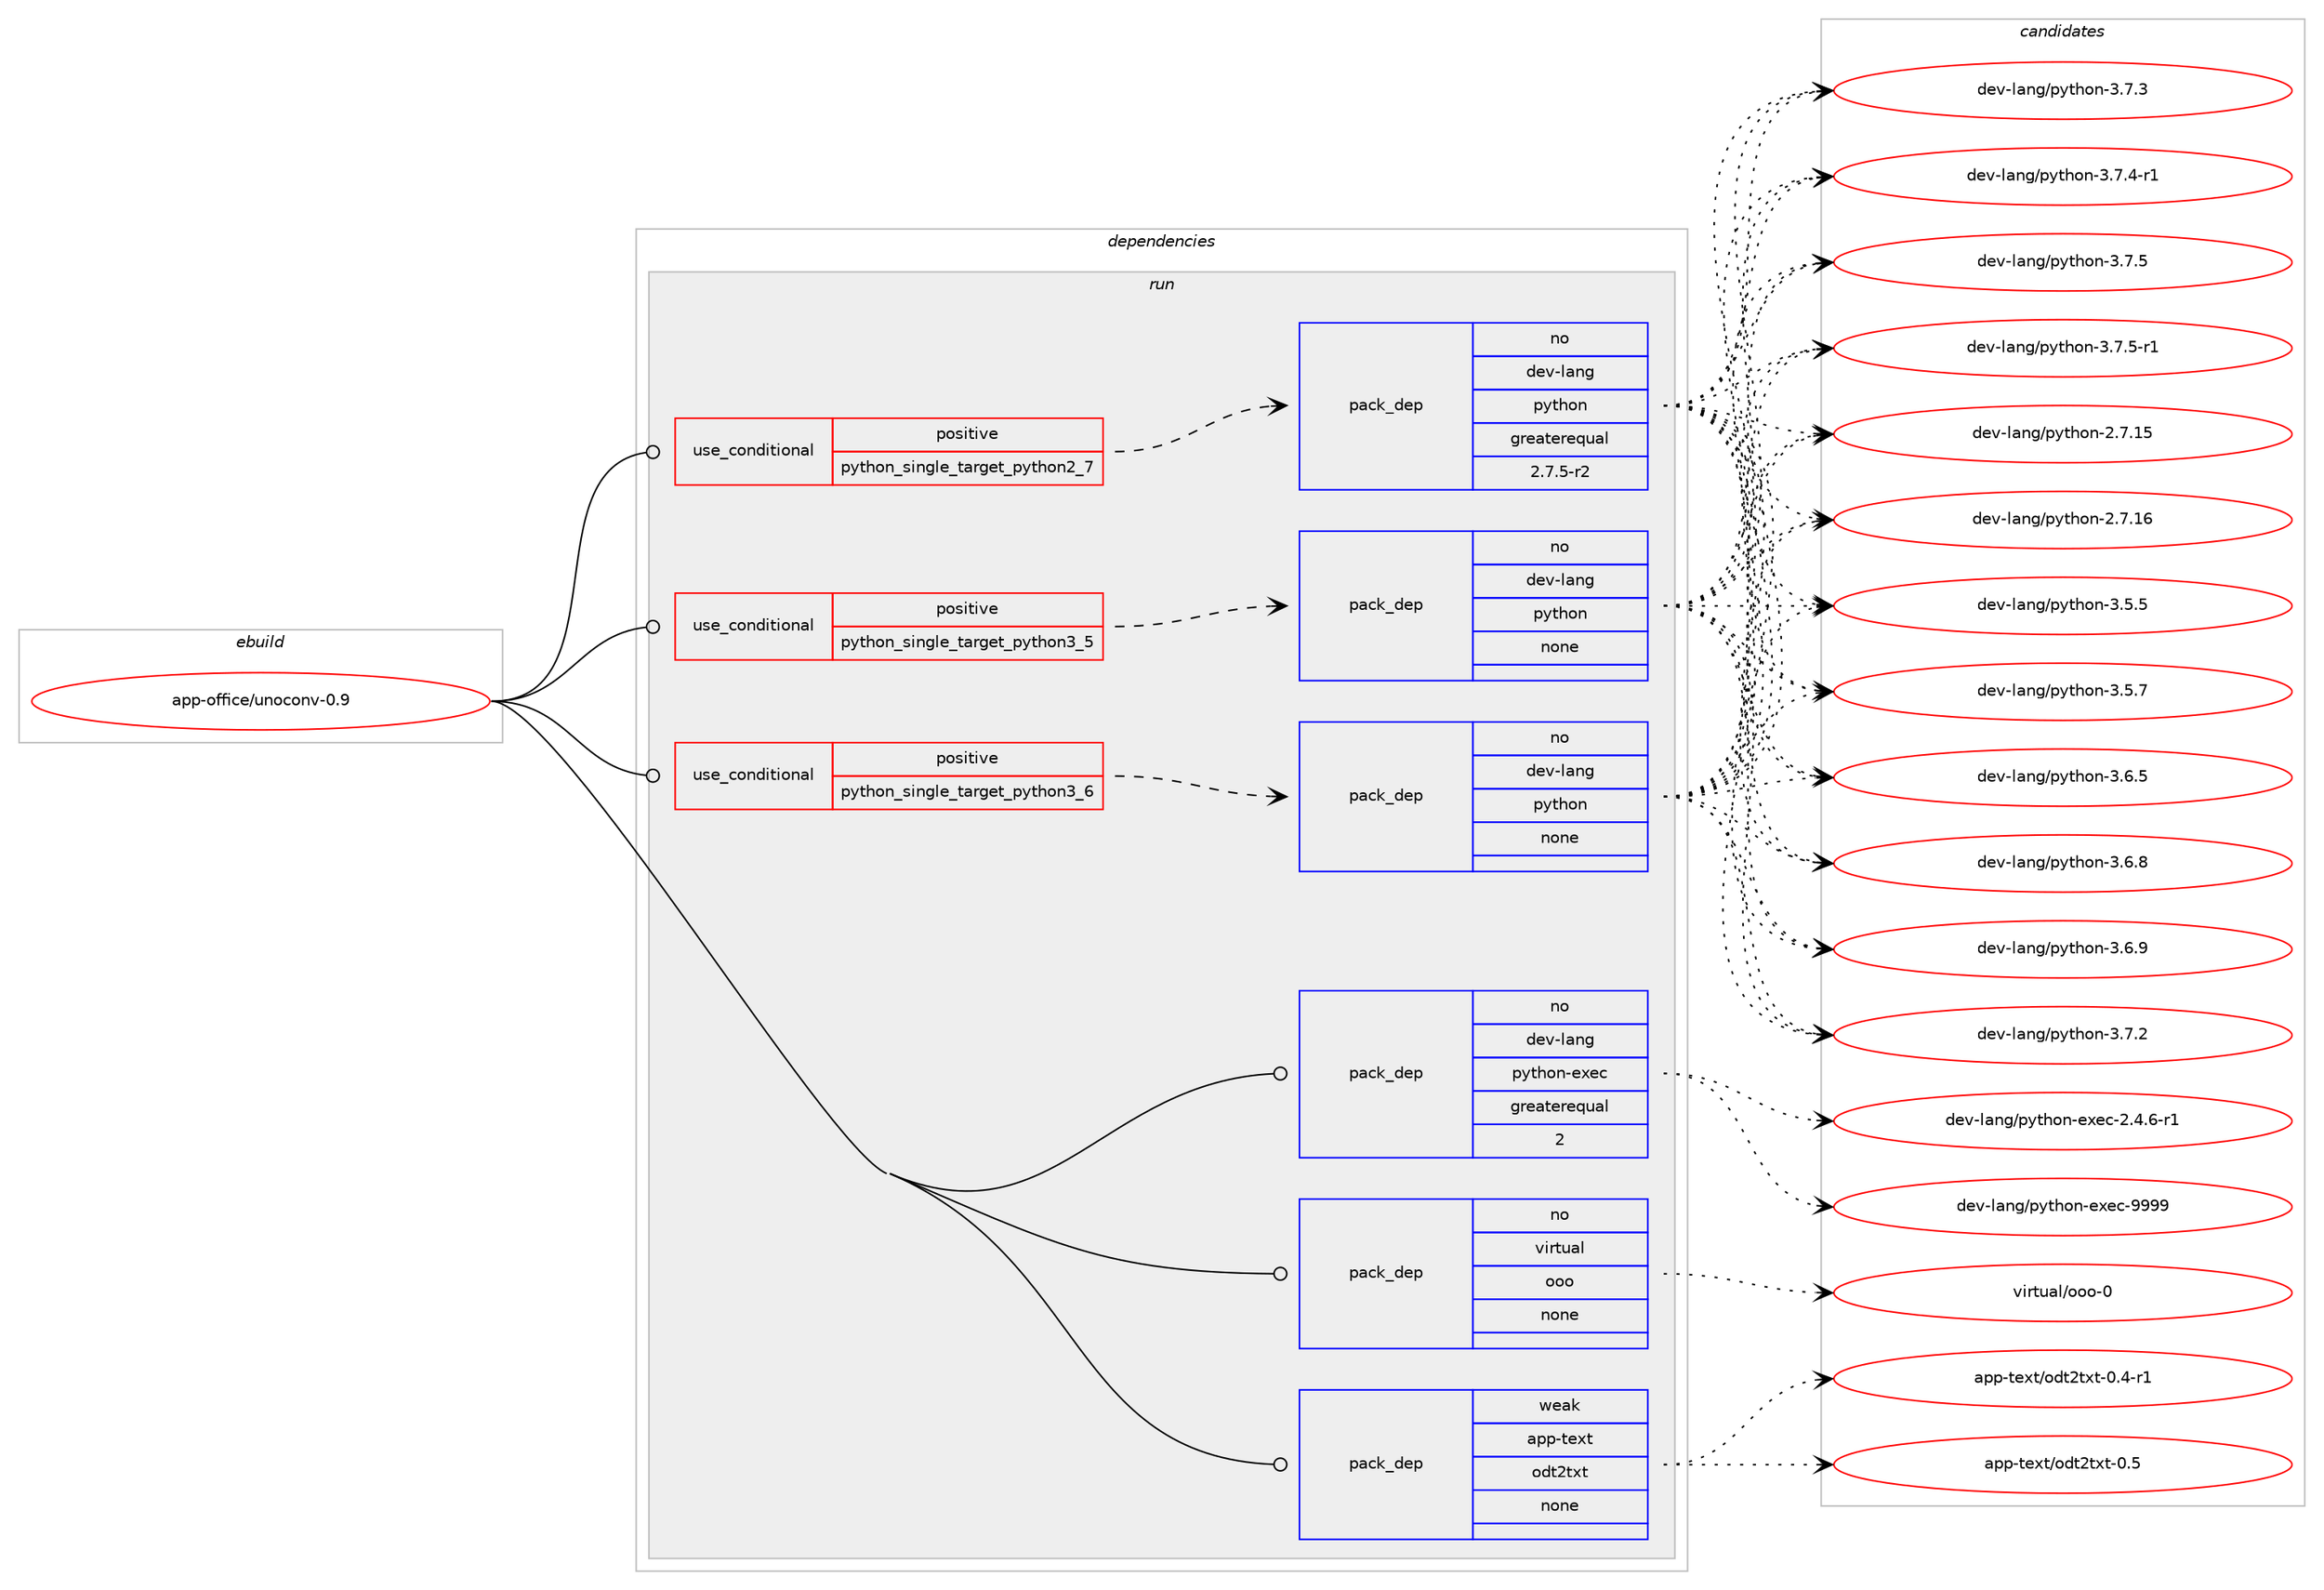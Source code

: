 digraph prolog {

# *************
# Graph options
# *************

newrank=true;
concentrate=true;
compound=true;
graph [rankdir=LR,fontname=Helvetica,fontsize=10,ranksep=1.5];#, ranksep=2.5, nodesep=0.2];
edge  [arrowhead=vee];
node  [fontname=Helvetica,fontsize=10];

# **********
# The ebuild
# **********

subgraph cluster_leftcol {
color=gray;
rank=same;
label=<<i>ebuild</i>>;
id [label="app-office/unoconv-0.9", color=red, width=4, href="../app-office/unoconv-0.9.svg"];
}

# ****************
# The dependencies
# ****************

subgraph cluster_midcol {
color=gray;
label=<<i>dependencies</i>>;
subgraph cluster_compile {
fillcolor="#eeeeee";
style=filled;
label=<<i>compile</i>>;
}
subgraph cluster_compileandrun {
fillcolor="#eeeeee";
style=filled;
label=<<i>compile and run</i>>;
}
subgraph cluster_run {
fillcolor="#eeeeee";
style=filled;
label=<<i>run</i>>;
subgraph cond120278 {
dependency504461 [label=<<TABLE BORDER="0" CELLBORDER="1" CELLSPACING="0" CELLPADDING="4"><TR><TD ROWSPAN="3" CELLPADDING="10">use_conditional</TD></TR><TR><TD>positive</TD></TR><TR><TD>python_single_target_python2_7</TD></TR></TABLE>>, shape=none, color=red];
subgraph pack375071 {
dependency504462 [label=<<TABLE BORDER="0" CELLBORDER="1" CELLSPACING="0" CELLPADDING="4" WIDTH="220"><TR><TD ROWSPAN="6" CELLPADDING="30">pack_dep</TD></TR><TR><TD WIDTH="110">no</TD></TR><TR><TD>dev-lang</TD></TR><TR><TD>python</TD></TR><TR><TD>greaterequal</TD></TR><TR><TD>2.7.5-r2</TD></TR></TABLE>>, shape=none, color=blue];
}
dependency504461:e -> dependency504462:w [weight=20,style="dashed",arrowhead="vee"];
}
id:e -> dependency504461:w [weight=20,style="solid",arrowhead="odot"];
subgraph cond120279 {
dependency504463 [label=<<TABLE BORDER="0" CELLBORDER="1" CELLSPACING="0" CELLPADDING="4"><TR><TD ROWSPAN="3" CELLPADDING="10">use_conditional</TD></TR><TR><TD>positive</TD></TR><TR><TD>python_single_target_python3_5</TD></TR></TABLE>>, shape=none, color=red];
subgraph pack375072 {
dependency504464 [label=<<TABLE BORDER="0" CELLBORDER="1" CELLSPACING="0" CELLPADDING="4" WIDTH="220"><TR><TD ROWSPAN="6" CELLPADDING="30">pack_dep</TD></TR><TR><TD WIDTH="110">no</TD></TR><TR><TD>dev-lang</TD></TR><TR><TD>python</TD></TR><TR><TD>none</TD></TR><TR><TD></TD></TR></TABLE>>, shape=none, color=blue];
}
dependency504463:e -> dependency504464:w [weight=20,style="dashed",arrowhead="vee"];
}
id:e -> dependency504463:w [weight=20,style="solid",arrowhead="odot"];
subgraph cond120280 {
dependency504465 [label=<<TABLE BORDER="0" CELLBORDER="1" CELLSPACING="0" CELLPADDING="4"><TR><TD ROWSPAN="3" CELLPADDING="10">use_conditional</TD></TR><TR><TD>positive</TD></TR><TR><TD>python_single_target_python3_6</TD></TR></TABLE>>, shape=none, color=red];
subgraph pack375073 {
dependency504466 [label=<<TABLE BORDER="0" CELLBORDER="1" CELLSPACING="0" CELLPADDING="4" WIDTH="220"><TR><TD ROWSPAN="6" CELLPADDING="30">pack_dep</TD></TR><TR><TD WIDTH="110">no</TD></TR><TR><TD>dev-lang</TD></TR><TR><TD>python</TD></TR><TR><TD>none</TD></TR><TR><TD></TD></TR></TABLE>>, shape=none, color=blue];
}
dependency504465:e -> dependency504466:w [weight=20,style="dashed",arrowhead="vee"];
}
id:e -> dependency504465:w [weight=20,style="solid",arrowhead="odot"];
subgraph pack375074 {
dependency504467 [label=<<TABLE BORDER="0" CELLBORDER="1" CELLSPACING="0" CELLPADDING="4" WIDTH="220"><TR><TD ROWSPAN="6" CELLPADDING="30">pack_dep</TD></TR><TR><TD WIDTH="110">no</TD></TR><TR><TD>dev-lang</TD></TR><TR><TD>python-exec</TD></TR><TR><TD>greaterequal</TD></TR><TR><TD>2</TD></TR></TABLE>>, shape=none, color=blue];
}
id:e -> dependency504467:w [weight=20,style="solid",arrowhead="odot"];
subgraph pack375075 {
dependency504468 [label=<<TABLE BORDER="0" CELLBORDER="1" CELLSPACING="0" CELLPADDING="4" WIDTH="220"><TR><TD ROWSPAN="6" CELLPADDING="30">pack_dep</TD></TR><TR><TD WIDTH="110">no</TD></TR><TR><TD>virtual</TD></TR><TR><TD>ooo</TD></TR><TR><TD>none</TD></TR><TR><TD></TD></TR></TABLE>>, shape=none, color=blue];
}
id:e -> dependency504468:w [weight=20,style="solid",arrowhead="odot"];
subgraph pack375076 {
dependency504469 [label=<<TABLE BORDER="0" CELLBORDER="1" CELLSPACING="0" CELLPADDING="4" WIDTH="220"><TR><TD ROWSPAN="6" CELLPADDING="30">pack_dep</TD></TR><TR><TD WIDTH="110">weak</TD></TR><TR><TD>app-text</TD></TR><TR><TD>odt2txt</TD></TR><TR><TD>none</TD></TR><TR><TD></TD></TR></TABLE>>, shape=none, color=blue];
}
id:e -> dependency504469:w [weight=20,style="solid",arrowhead="odot"];
}
}

# **************
# The candidates
# **************

subgraph cluster_choices {
rank=same;
color=gray;
label=<<i>candidates</i>>;

subgraph choice375071 {
color=black;
nodesep=1;
choice10010111845108971101034711212111610411111045504655464953 [label="dev-lang/python-2.7.15", color=red, width=4,href="../dev-lang/python-2.7.15.svg"];
choice10010111845108971101034711212111610411111045504655464954 [label="dev-lang/python-2.7.16", color=red, width=4,href="../dev-lang/python-2.7.16.svg"];
choice100101118451089711010347112121116104111110455146534653 [label="dev-lang/python-3.5.5", color=red, width=4,href="../dev-lang/python-3.5.5.svg"];
choice100101118451089711010347112121116104111110455146534655 [label="dev-lang/python-3.5.7", color=red, width=4,href="../dev-lang/python-3.5.7.svg"];
choice100101118451089711010347112121116104111110455146544653 [label="dev-lang/python-3.6.5", color=red, width=4,href="../dev-lang/python-3.6.5.svg"];
choice100101118451089711010347112121116104111110455146544656 [label="dev-lang/python-3.6.8", color=red, width=4,href="../dev-lang/python-3.6.8.svg"];
choice100101118451089711010347112121116104111110455146544657 [label="dev-lang/python-3.6.9", color=red, width=4,href="../dev-lang/python-3.6.9.svg"];
choice100101118451089711010347112121116104111110455146554650 [label="dev-lang/python-3.7.2", color=red, width=4,href="../dev-lang/python-3.7.2.svg"];
choice100101118451089711010347112121116104111110455146554651 [label="dev-lang/python-3.7.3", color=red, width=4,href="../dev-lang/python-3.7.3.svg"];
choice1001011184510897110103471121211161041111104551465546524511449 [label="dev-lang/python-3.7.4-r1", color=red, width=4,href="../dev-lang/python-3.7.4-r1.svg"];
choice100101118451089711010347112121116104111110455146554653 [label="dev-lang/python-3.7.5", color=red, width=4,href="../dev-lang/python-3.7.5.svg"];
choice1001011184510897110103471121211161041111104551465546534511449 [label="dev-lang/python-3.7.5-r1", color=red, width=4,href="../dev-lang/python-3.7.5-r1.svg"];
dependency504462:e -> choice10010111845108971101034711212111610411111045504655464953:w [style=dotted,weight="100"];
dependency504462:e -> choice10010111845108971101034711212111610411111045504655464954:w [style=dotted,weight="100"];
dependency504462:e -> choice100101118451089711010347112121116104111110455146534653:w [style=dotted,weight="100"];
dependency504462:e -> choice100101118451089711010347112121116104111110455146534655:w [style=dotted,weight="100"];
dependency504462:e -> choice100101118451089711010347112121116104111110455146544653:w [style=dotted,weight="100"];
dependency504462:e -> choice100101118451089711010347112121116104111110455146544656:w [style=dotted,weight="100"];
dependency504462:e -> choice100101118451089711010347112121116104111110455146544657:w [style=dotted,weight="100"];
dependency504462:e -> choice100101118451089711010347112121116104111110455146554650:w [style=dotted,weight="100"];
dependency504462:e -> choice100101118451089711010347112121116104111110455146554651:w [style=dotted,weight="100"];
dependency504462:e -> choice1001011184510897110103471121211161041111104551465546524511449:w [style=dotted,weight="100"];
dependency504462:e -> choice100101118451089711010347112121116104111110455146554653:w [style=dotted,weight="100"];
dependency504462:e -> choice1001011184510897110103471121211161041111104551465546534511449:w [style=dotted,weight="100"];
}
subgraph choice375072 {
color=black;
nodesep=1;
choice10010111845108971101034711212111610411111045504655464953 [label="dev-lang/python-2.7.15", color=red, width=4,href="../dev-lang/python-2.7.15.svg"];
choice10010111845108971101034711212111610411111045504655464954 [label="dev-lang/python-2.7.16", color=red, width=4,href="../dev-lang/python-2.7.16.svg"];
choice100101118451089711010347112121116104111110455146534653 [label="dev-lang/python-3.5.5", color=red, width=4,href="../dev-lang/python-3.5.5.svg"];
choice100101118451089711010347112121116104111110455146534655 [label="dev-lang/python-3.5.7", color=red, width=4,href="../dev-lang/python-3.5.7.svg"];
choice100101118451089711010347112121116104111110455146544653 [label="dev-lang/python-3.6.5", color=red, width=4,href="../dev-lang/python-3.6.5.svg"];
choice100101118451089711010347112121116104111110455146544656 [label="dev-lang/python-3.6.8", color=red, width=4,href="../dev-lang/python-3.6.8.svg"];
choice100101118451089711010347112121116104111110455146544657 [label="dev-lang/python-3.6.9", color=red, width=4,href="../dev-lang/python-3.6.9.svg"];
choice100101118451089711010347112121116104111110455146554650 [label="dev-lang/python-3.7.2", color=red, width=4,href="../dev-lang/python-3.7.2.svg"];
choice100101118451089711010347112121116104111110455146554651 [label="dev-lang/python-3.7.3", color=red, width=4,href="../dev-lang/python-3.7.3.svg"];
choice1001011184510897110103471121211161041111104551465546524511449 [label="dev-lang/python-3.7.4-r1", color=red, width=4,href="../dev-lang/python-3.7.4-r1.svg"];
choice100101118451089711010347112121116104111110455146554653 [label="dev-lang/python-3.7.5", color=red, width=4,href="../dev-lang/python-3.7.5.svg"];
choice1001011184510897110103471121211161041111104551465546534511449 [label="dev-lang/python-3.7.5-r1", color=red, width=4,href="../dev-lang/python-3.7.5-r1.svg"];
dependency504464:e -> choice10010111845108971101034711212111610411111045504655464953:w [style=dotted,weight="100"];
dependency504464:e -> choice10010111845108971101034711212111610411111045504655464954:w [style=dotted,weight="100"];
dependency504464:e -> choice100101118451089711010347112121116104111110455146534653:w [style=dotted,weight="100"];
dependency504464:e -> choice100101118451089711010347112121116104111110455146534655:w [style=dotted,weight="100"];
dependency504464:e -> choice100101118451089711010347112121116104111110455146544653:w [style=dotted,weight="100"];
dependency504464:e -> choice100101118451089711010347112121116104111110455146544656:w [style=dotted,weight="100"];
dependency504464:e -> choice100101118451089711010347112121116104111110455146544657:w [style=dotted,weight="100"];
dependency504464:e -> choice100101118451089711010347112121116104111110455146554650:w [style=dotted,weight="100"];
dependency504464:e -> choice100101118451089711010347112121116104111110455146554651:w [style=dotted,weight="100"];
dependency504464:e -> choice1001011184510897110103471121211161041111104551465546524511449:w [style=dotted,weight="100"];
dependency504464:e -> choice100101118451089711010347112121116104111110455146554653:w [style=dotted,weight="100"];
dependency504464:e -> choice1001011184510897110103471121211161041111104551465546534511449:w [style=dotted,weight="100"];
}
subgraph choice375073 {
color=black;
nodesep=1;
choice10010111845108971101034711212111610411111045504655464953 [label="dev-lang/python-2.7.15", color=red, width=4,href="../dev-lang/python-2.7.15.svg"];
choice10010111845108971101034711212111610411111045504655464954 [label="dev-lang/python-2.7.16", color=red, width=4,href="../dev-lang/python-2.7.16.svg"];
choice100101118451089711010347112121116104111110455146534653 [label="dev-lang/python-3.5.5", color=red, width=4,href="../dev-lang/python-3.5.5.svg"];
choice100101118451089711010347112121116104111110455146534655 [label="dev-lang/python-3.5.7", color=red, width=4,href="../dev-lang/python-3.5.7.svg"];
choice100101118451089711010347112121116104111110455146544653 [label="dev-lang/python-3.6.5", color=red, width=4,href="../dev-lang/python-3.6.5.svg"];
choice100101118451089711010347112121116104111110455146544656 [label="dev-lang/python-3.6.8", color=red, width=4,href="../dev-lang/python-3.6.8.svg"];
choice100101118451089711010347112121116104111110455146544657 [label="dev-lang/python-3.6.9", color=red, width=4,href="../dev-lang/python-3.6.9.svg"];
choice100101118451089711010347112121116104111110455146554650 [label="dev-lang/python-3.7.2", color=red, width=4,href="../dev-lang/python-3.7.2.svg"];
choice100101118451089711010347112121116104111110455146554651 [label="dev-lang/python-3.7.3", color=red, width=4,href="../dev-lang/python-3.7.3.svg"];
choice1001011184510897110103471121211161041111104551465546524511449 [label="dev-lang/python-3.7.4-r1", color=red, width=4,href="../dev-lang/python-3.7.4-r1.svg"];
choice100101118451089711010347112121116104111110455146554653 [label="dev-lang/python-3.7.5", color=red, width=4,href="../dev-lang/python-3.7.5.svg"];
choice1001011184510897110103471121211161041111104551465546534511449 [label="dev-lang/python-3.7.5-r1", color=red, width=4,href="../dev-lang/python-3.7.5-r1.svg"];
dependency504466:e -> choice10010111845108971101034711212111610411111045504655464953:w [style=dotted,weight="100"];
dependency504466:e -> choice10010111845108971101034711212111610411111045504655464954:w [style=dotted,weight="100"];
dependency504466:e -> choice100101118451089711010347112121116104111110455146534653:w [style=dotted,weight="100"];
dependency504466:e -> choice100101118451089711010347112121116104111110455146534655:w [style=dotted,weight="100"];
dependency504466:e -> choice100101118451089711010347112121116104111110455146544653:w [style=dotted,weight="100"];
dependency504466:e -> choice100101118451089711010347112121116104111110455146544656:w [style=dotted,weight="100"];
dependency504466:e -> choice100101118451089711010347112121116104111110455146544657:w [style=dotted,weight="100"];
dependency504466:e -> choice100101118451089711010347112121116104111110455146554650:w [style=dotted,weight="100"];
dependency504466:e -> choice100101118451089711010347112121116104111110455146554651:w [style=dotted,weight="100"];
dependency504466:e -> choice1001011184510897110103471121211161041111104551465546524511449:w [style=dotted,weight="100"];
dependency504466:e -> choice100101118451089711010347112121116104111110455146554653:w [style=dotted,weight="100"];
dependency504466:e -> choice1001011184510897110103471121211161041111104551465546534511449:w [style=dotted,weight="100"];
}
subgraph choice375074 {
color=black;
nodesep=1;
choice10010111845108971101034711212111610411111045101120101994550465246544511449 [label="dev-lang/python-exec-2.4.6-r1", color=red, width=4,href="../dev-lang/python-exec-2.4.6-r1.svg"];
choice10010111845108971101034711212111610411111045101120101994557575757 [label="dev-lang/python-exec-9999", color=red, width=4,href="../dev-lang/python-exec-9999.svg"];
dependency504467:e -> choice10010111845108971101034711212111610411111045101120101994550465246544511449:w [style=dotted,weight="100"];
dependency504467:e -> choice10010111845108971101034711212111610411111045101120101994557575757:w [style=dotted,weight="100"];
}
subgraph choice375075 {
color=black;
nodesep=1;
choice11810511411611797108471111111114548 [label="virtual/ooo-0", color=red, width=4,href="../virtual/ooo-0.svg"];
dependency504468:e -> choice11810511411611797108471111111114548:w [style=dotted,weight="100"];
}
subgraph choice375076 {
color=black;
nodesep=1;
choice97112112451161011201164711110011650116120116454846524511449 [label="app-text/odt2txt-0.4-r1", color=red, width=4,href="../app-text/odt2txt-0.4-r1.svg"];
choice9711211245116101120116471111001165011612011645484653 [label="app-text/odt2txt-0.5", color=red, width=4,href="../app-text/odt2txt-0.5.svg"];
dependency504469:e -> choice97112112451161011201164711110011650116120116454846524511449:w [style=dotted,weight="100"];
dependency504469:e -> choice9711211245116101120116471111001165011612011645484653:w [style=dotted,weight="100"];
}
}

}

